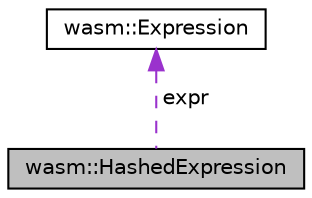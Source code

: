 digraph "wasm::HashedExpression"
{
  edge [fontname="Helvetica",fontsize="10",labelfontname="Helvetica",labelfontsize="10"];
  node [fontname="Helvetica",fontsize="10",shape=record];
  Node1 [label="wasm::HashedExpression",height=0.2,width=0.4,color="black", fillcolor="grey75", style="filled", fontcolor="black"];
  Node2 -> Node1 [dir="back",color="darkorchid3",fontsize="10",style="dashed",label=" expr" ,fontname="Helvetica"];
  Node2 [label="wasm::Expression",height=0.2,width=0.4,color="black", fillcolor="white", style="filled",URL="$classwasm_1_1_expression.html"];
}
